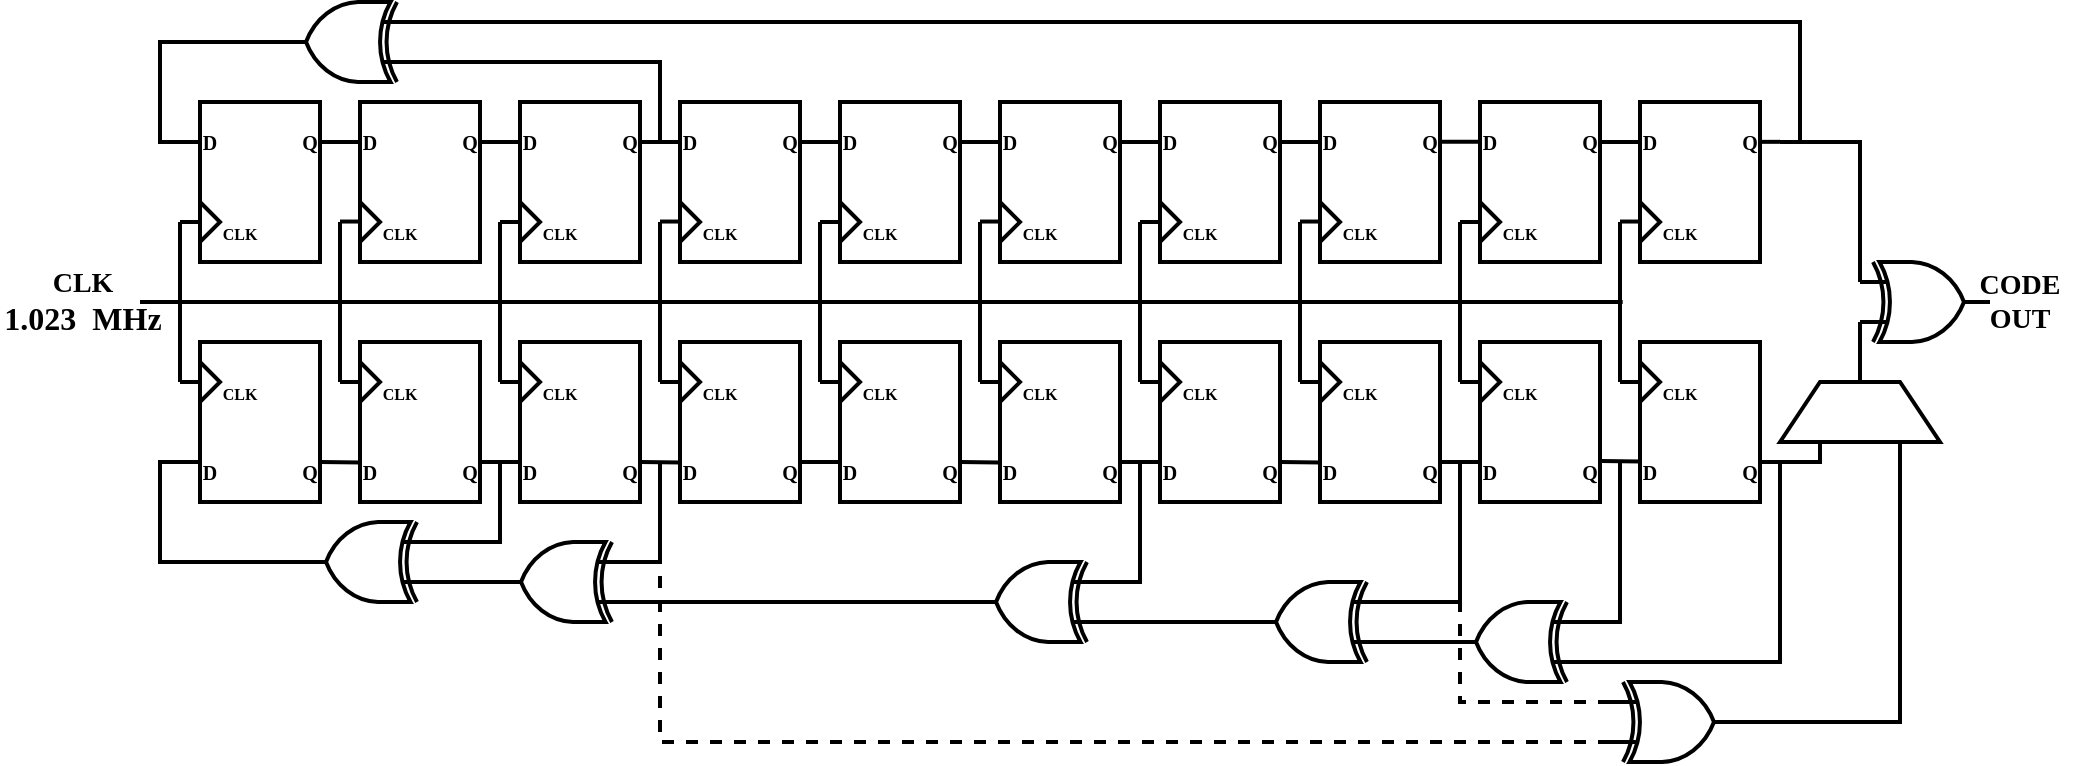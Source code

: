 <mxfile version="24.5.2" type="github">
  <diagram name="Page-1" id="X3ZoTkCQtNdjKNEKbGWt">
    <mxGraphModel dx="2889" dy="614" grid="1" gridSize="10" guides="1" tooltips="1" connect="1" arrows="1" fold="1" page="1" pageScale="1" pageWidth="827" pageHeight="1169" math="0" shadow="0">
      <root>
        <mxCell id="0" />
        <mxCell id="1" parent="0" />
        <mxCell id="E6vCA-_C3BI9IP7vn3Sj-14" value="" style="rounded=0;whiteSpace=wrap;html=1;strokeWidth=2;" vertex="1" parent="1">
          <mxGeometry x="-760" y="120" width="60" height="80" as="geometry" />
        </mxCell>
        <mxCell id="E6vCA-_C3BI9IP7vn3Sj-19" value="" style="endArrow=none;html=1;rounded=0;exitX=1;exitY=0.25;exitDx=0;exitDy=0;strokeWidth=2;" edge="1" parent="1">
          <mxGeometry width="50" height="50" relative="1" as="geometry">
            <mxPoint x="-770" y="140" as="sourcePoint" />
            <mxPoint x="-760" y="140" as="targetPoint" />
          </mxGeometry>
        </mxCell>
        <mxCell id="E6vCA-_C3BI9IP7vn3Sj-20" value="&lt;font style=&quot;font-size: 10px;&quot; face=&quot;Times New Roman&quot;&gt;&lt;b style=&quot;&quot;&gt;D&lt;/b&gt;&lt;/font&gt;" style="text;html=1;align=center;verticalAlign=middle;whiteSpace=wrap;rounded=0;strokeWidth=2;" vertex="1" parent="1">
          <mxGeometry x="-760" y="135" width="10" height="10" as="geometry" />
        </mxCell>
        <mxCell id="E6vCA-_C3BI9IP7vn3Sj-21" value="&lt;font style=&quot;font-size: 10px;&quot; face=&quot;Times New Roman&quot;&gt;&lt;b style=&quot;&quot;&gt;Q&lt;/b&gt;&lt;/font&gt;" style="text;html=1;align=center;verticalAlign=middle;whiteSpace=wrap;rounded=0;strokeWidth=2;" vertex="1" parent="1">
          <mxGeometry x="-710" y="135" width="10" height="10" as="geometry" />
        </mxCell>
        <mxCell id="E6vCA-_C3BI9IP7vn3Sj-22" value="&lt;font style=&quot;font-size: 8px;&quot; face=&quot;Times New Roman&quot;&gt;&lt;b style=&quot;&quot;&gt;CLK&lt;/b&gt;&lt;/font&gt;" style="text;html=1;align=center;verticalAlign=middle;whiteSpace=wrap;rounded=0;strokeWidth=2;" vertex="1" parent="1">
          <mxGeometry x="-750" y="180" width="20" height="10" as="geometry" />
        </mxCell>
        <mxCell id="E6vCA-_C3BI9IP7vn3Sj-23" value="" style="endArrow=none;html=1;rounded=0;exitX=1;exitY=0.25;exitDx=0;exitDy=0;strokeWidth=2;" edge="1" parent="1">
          <mxGeometry width="50" height="50" relative="1" as="geometry">
            <mxPoint x="-770" y="180" as="sourcePoint" />
            <mxPoint x="-760" y="180" as="targetPoint" />
          </mxGeometry>
        </mxCell>
        <mxCell id="E6vCA-_C3BI9IP7vn3Sj-176" value="" style="rounded=0;whiteSpace=wrap;html=1;strokeWidth=2;" vertex="1" parent="1">
          <mxGeometry x="-760" y="240" width="60" height="80" as="geometry" />
        </mxCell>
        <mxCell id="E6vCA-_C3BI9IP7vn3Sj-179" value="" style="endArrow=none;html=1;rounded=0;exitX=1;exitY=0.25;exitDx=0;exitDy=0;strokeWidth=2;" edge="1" parent="1">
          <mxGeometry width="50" height="50" relative="1" as="geometry">
            <mxPoint x="-770" y="300" as="sourcePoint" />
            <mxPoint x="-760" y="300" as="targetPoint" />
          </mxGeometry>
        </mxCell>
        <mxCell id="E6vCA-_C3BI9IP7vn3Sj-180" value="&lt;font style=&quot;font-size: 10px;&quot; face=&quot;Times New Roman&quot;&gt;&lt;b style=&quot;&quot;&gt;D&lt;/b&gt;&lt;/font&gt;" style="text;html=1;align=center;verticalAlign=middle;whiteSpace=wrap;rounded=0;strokeWidth=2;" vertex="1" parent="1">
          <mxGeometry x="-760" y="300" width="10" height="10" as="geometry" />
        </mxCell>
        <mxCell id="E6vCA-_C3BI9IP7vn3Sj-347" value="" style="edgeStyle=orthogonalEdgeStyle;rounded=0;orthogonalLoop=1;jettySize=auto;html=1;strokeWidth=2;" edge="1" parent="1">
          <mxGeometry relative="1" as="geometry">
            <mxPoint x="-700" y="300" as="sourcePoint" />
            <mxPoint x="-660" y="265" as="targetPoint" />
          </mxGeometry>
        </mxCell>
        <mxCell id="E6vCA-_C3BI9IP7vn3Sj-181" value="&lt;font style=&quot;font-size: 10px;&quot; face=&quot;Times New Roman&quot;&gt;&lt;b style=&quot;&quot;&gt;Q&lt;/b&gt;&lt;/font&gt;" style="text;html=1;align=center;verticalAlign=middle;whiteSpace=wrap;rounded=0;strokeWidth=2;" vertex="1" parent="1">
          <mxGeometry x="-710" y="300" width="10" height="10" as="geometry" />
        </mxCell>
        <mxCell id="E6vCA-_C3BI9IP7vn3Sj-270" value="" style="triangle;whiteSpace=wrap;html=1;strokeWidth=2;" vertex="1" parent="1">
          <mxGeometry x="-760" y="170" width="10" height="20" as="geometry" />
        </mxCell>
        <mxCell id="E6vCA-_C3BI9IP7vn3Sj-271" value="" style="rounded=0;whiteSpace=wrap;html=1;strokeWidth=2;" vertex="1" parent="1">
          <mxGeometry x="-680" y="120" width="60" height="80" as="geometry" />
        </mxCell>
        <mxCell id="E6vCA-_C3BI9IP7vn3Sj-273" value="&lt;font style=&quot;font-size: 10px;&quot; face=&quot;Times New Roman&quot;&gt;&lt;b style=&quot;&quot;&gt;D&lt;/b&gt;&lt;/font&gt;" style="text;html=1;align=center;verticalAlign=middle;whiteSpace=wrap;rounded=0;strokeWidth=2;" vertex="1" parent="1">
          <mxGeometry x="-680" y="135" width="10" height="10" as="geometry" />
        </mxCell>
        <mxCell id="E6vCA-_C3BI9IP7vn3Sj-274" value="&lt;font style=&quot;font-size: 10px;&quot; face=&quot;Times New Roman&quot;&gt;&lt;b style=&quot;&quot;&gt;Q&lt;/b&gt;&lt;/font&gt;" style="text;html=1;align=center;verticalAlign=middle;whiteSpace=wrap;rounded=0;strokeWidth=2;" vertex="1" parent="1">
          <mxGeometry x="-630" y="135" width="10" height="10" as="geometry" />
        </mxCell>
        <mxCell id="E6vCA-_C3BI9IP7vn3Sj-275" value="&lt;font style=&quot;font-size: 8px;&quot; face=&quot;Times New Roman&quot;&gt;&lt;b style=&quot;&quot;&gt;CLK&lt;/b&gt;&lt;/font&gt;" style="text;html=1;align=center;verticalAlign=middle;whiteSpace=wrap;rounded=0;strokeWidth=2;" vertex="1" parent="1">
          <mxGeometry x="-670" y="180" width="20" height="10" as="geometry" />
        </mxCell>
        <mxCell id="E6vCA-_C3BI9IP7vn3Sj-276" value="" style="endArrow=none;html=1;rounded=0;exitX=1;exitY=0.25;exitDx=0;exitDy=0;strokeWidth=2;" edge="1" parent="1">
          <mxGeometry width="50" height="50" relative="1" as="geometry">
            <mxPoint x="-690" y="179.77" as="sourcePoint" />
            <mxPoint x="-680" y="179.77" as="targetPoint" />
          </mxGeometry>
        </mxCell>
        <mxCell id="E6vCA-_C3BI9IP7vn3Sj-278" value="" style="triangle;whiteSpace=wrap;html=1;strokeWidth=2;" vertex="1" parent="1">
          <mxGeometry x="-680" y="170" width="10" height="20" as="geometry" />
        </mxCell>
        <mxCell id="E6vCA-_C3BI9IP7vn3Sj-279" value="" style="endArrow=none;html=1;rounded=0;entryX=0;entryY=0.5;entryDx=0;entryDy=0;strokeWidth=2;" edge="1" parent="1" target="E6vCA-_C3BI9IP7vn3Sj-273">
          <mxGeometry width="50" height="50" relative="1" as="geometry">
            <mxPoint x="-700" y="140" as="sourcePoint" />
            <mxPoint x="-630" y="130" as="targetPoint" />
          </mxGeometry>
        </mxCell>
        <mxCell id="E6vCA-_C3BI9IP7vn3Sj-280" value="" style="rounded=0;whiteSpace=wrap;html=1;strokeWidth=2;" vertex="1" parent="1">
          <mxGeometry x="-600" y="120" width="60" height="80" as="geometry" />
        </mxCell>
        <mxCell id="E6vCA-_C3BI9IP7vn3Sj-281" value="" style="endArrow=none;html=1;rounded=0;exitX=1;exitY=0.5;exitDx=0;exitDy=0;strokeWidth=2;" edge="1" parent="1" source="E6vCA-_C3BI9IP7vn3Sj-274">
          <mxGeometry width="50" height="50" relative="1" as="geometry">
            <mxPoint x="-610" y="140" as="sourcePoint" />
            <mxPoint x="-600" y="140" as="targetPoint" />
          </mxGeometry>
        </mxCell>
        <mxCell id="E6vCA-_C3BI9IP7vn3Sj-282" value="&lt;font style=&quot;font-size: 10px;&quot; face=&quot;Times New Roman&quot;&gt;&lt;b style=&quot;&quot;&gt;D&lt;/b&gt;&lt;/font&gt;" style="text;html=1;align=center;verticalAlign=middle;whiteSpace=wrap;rounded=0;strokeWidth=2;" vertex="1" parent="1">
          <mxGeometry x="-600" y="135" width="10" height="10" as="geometry" />
        </mxCell>
        <mxCell id="E6vCA-_C3BI9IP7vn3Sj-283" value="&lt;font style=&quot;font-size: 10px;&quot; face=&quot;Times New Roman&quot;&gt;&lt;b style=&quot;&quot;&gt;Q&lt;/b&gt;&lt;/font&gt;" style="text;html=1;align=center;verticalAlign=middle;whiteSpace=wrap;rounded=0;strokeWidth=2;" vertex="1" parent="1">
          <mxGeometry x="-550" y="135" width="10" height="10" as="geometry" />
        </mxCell>
        <mxCell id="E6vCA-_C3BI9IP7vn3Sj-284" value="&lt;font style=&quot;font-size: 8px;&quot; face=&quot;Times New Roman&quot;&gt;&lt;b style=&quot;&quot;&gt;CLK&lt;/b&gt;&lt;/font&gt;" style="text;html=1;align=center;verticalAlign=middle;whiteSpace=wrap;rounded=0;strokeWidth=2;" vertex="1" parent="1">
          <mxGeometry x="-590" y="180" width="20" height="10" as="geometry" />
        </mxCell>
        <mxCell id="E6vCA-_C3BI9IP7vn3Sj-285" value="" style="endArrow=none;html=1;rounded=0;exitX=1;exitY=0.25;exitDx=0;exitDy=0;strokeWidth=2;" edge="1" parent="1">
          <mxGeometry width="50" height="50" relative="1" as="geometry">
            <mxPoint x="-610" y="180" as="sourcePoint" />
            <mxPoint x="-600" y="180" as="targetPoint" />
          </mxGeometry>
        </mxCell>
        <mxCell id="E6vCA-_C3BI9IP7vn3Sj-286" value="" style="triangle;whiteSpace=wrap;html=1;strokeWidth=2;" vertex="1" parent="1">
          <mxGeometry x="-600" y="170" width="10" height="20" as="geometry" />
        </mxCell>
        <mxCell id="E6vCA-_C3BI9IP7vn3Sj-287" value="" style="rounded=0;whiteSpace=wrap;html=1;strokeWidth=2;" vertex="1" parent="1">
          <mxGeometry x="-520" y="120" width="60" height="80" as="geometry" />
        </mxCell>
        <mxCell id="E6vCA-_C3BI9IP7vn3Sj-288" value="&lt;font style=&quot;font-size: 10px;&quot; face=&quot;Times New Roman&quot;&gt;&lt;b style=&quot;&quot;&gt;D&lt;/b&gt;&lt;/font&gt;" style="text;html=1;align=center;verticalAlign=middle;whiteSpace=wrap;rounded=0;strokeWidth=2;" vertex="1" parent="1">
          <mxGeometry x="-520" y="135" width="10" height="10" as="geometry" />
        </mxCell>
        <mxCell id="E6vCA-_C3BI9IP7vn3Sj-289" value="&lt;font style=&quot;font-size: 10px;&quot; face=&quot;Times New Roman&quot;&gt;&lt;b style=&quot;&quot;&gt;Q&lt;/b&gt;&lt;/font&gt;" style="text;html=1;align=center;verticalAlign=middle;whiteSpace=wrap;rounded=0;strokeWidth=2;" vertex="1" parent="1">
          <mxGeometry x="-470" y="135" width="10" height="10" as="geometry" />
        </mxCell>
        <mxCell id="E6vCA-_C3BI9IP7vn3Sj-290" value="&lt;font style=&quot;font-size: 8px;&quot; face=&quot;Times New Roman&quot;&gt;&lt;b style=&quot;&quot;&gt;CLK&lt;/b&gt;&lt;/font&gt;" style="text;html=1;align=center;verticalAlign=middle;whiteSpace=wrap;rounded=0;strokeWidth=2;" vertex="1" parent="1">
          <mxGeometry x="-510" y="180" width="20" height="10" as="geometry" />
        </mxCell>
        <mxCell id="E6vCA-_C3BI9IP7vn3Sj-291" value="" style="endArrow=none;html=1;rounded=0;exitX=1;exitY=0.25;exitDx=0;exitDy=0;strokeWidth=2;" edge="1" parent="1">
          <mxGeometry width="50" height="50" relative="1" as="geometry">
            <mxPoint x="-530" y="179.77" as="sourcePoint" />
            <mxPoint x="-520" y="179.77" as="targetPoint" />
          </mxGeometry>
        </mxCell>
        <mxCell id="E6vCA-_C3BI9IP7vn3Sj-292" value="" style="triangle;whiteSpace=wrap;html=1;strokeWidth=2;" vertex="1" parent="1">
          <mxGeometry x="-520" y="170" width="10" height="20" as="geometry" />
        </mxCell>
        <mxCell id="E6vCA-_C3BI9IP7vn3Sj-293" value="" style="endArrow=none;html=1;rounded=0;entryX=0;entryY=0.5;entryDx=0;entryDy=0;strokeWidth=2;" edge="1" parent="1" target="E6vCA-_C3BI9IP7vn3Sj-288">
          <mxGeometry width="50" height="50" relative="1" as="geometry">
            <mxPoint x="-540" y="140" as="sourcePoint" />
            <mxPoint x="-470" y="130" as="targetPoint" />
          </mxGeometry>
        </mxCell>
        <mxCell id="E6vCA-_C3BI9IP7vn3Sj-294" value="" style="rounded=0;whiteSpace=wrap;html=1;strokeWidth=2;" vertex="1" parent="1">
          <mxGeometry x="-440" y="120" width="60" height="80" as="geometry" />
        </mxCell>
        <mxCell id="E6vCA-_C3BI9IP7vn3Sj-295" value="" style="endArrow=none;html=1;rounded=0;exitX=1;exitY=0.5;exitDx=0;exitDy=0;strokeWidth=2;" edge="1" parent="1" source="E6vCA-_C3BI9IP7vn3Sj-289">
          <mxGeometry width="50" height="50" relative="1" as="geometry">
            <mxPoint x="-450" y="140" as="sourcePoint" />
            <mxPoint x="-440" y="140" as="targetPoint" />
          </mxGeometry>
        </mxCell>
        <mxCell id="E6vCA-_C3BI9IP7vn3Sj-296" value="&lt;font style=&quot;font-size: 10px;&quot; face=&quot;Times New Roman&quot;&gt;&lt;b style=&quot;&quot;&gt;D&lt;/b&gt;&lt;/font&gt;" style="text;html=1;align=center;verticalAlign=middle;whiteSpace=wrap;rounded=0;strokeWidth=2;" vertex="1" parent="1">
          <mxGeometry x="-440" y="135" width="10" height="10" as="geometry" />
        </mxCell>
        <mxCell id="E6vCA-_C3BI9IP7vn3Sj-297" value="&lt;font style=&quot;font-size: 10px;&quot; face=&quot;Times New Roman&quot;&gt;&lt;b style=&quot;&quot;&gt;Q&lt;/b&gt;&lt;/font&gt;" style="text;html=1;align=center;verticalAlign=middle;whiteSpace=wrap;rounded=0;strokeWidth=2;" vertex="1" parent="1">
          <mxGeometry x="-390" y="135" width="10" height="10" as="geometry" />
        </mxCell>
        <mxCell id="E6vCA-_C3BI9IP7vn3Sj-298" value="&lt;font style=&quot;font-size: 8px;&quot; face=&quot;Times New Roman&quot;&gt;&lt;b style=&quot;&quot;&gt;CLK&lt;/b&gt;&lt;/font&gt;" style="text;html=1;align=center;verticalAlign=middle;whiteSpace=wrap;rounded=0;strokeWidth=2;" vertex="1" parent="1">
          <mxGeometry x="-430" y="180" width="20" height="10" as="geometry" />
        </mxCell>
        <mxCell id="E6vCA-_C3BI9IP7vn3Sj-299" value="" style="endArrow=none;html=1;rounded=0;exitX=1;exitY=0.25;exitDx=0;exitDy=0;strokeWidth=2;" edge="1" parent="1">
          <mxGeometry width="50" height="50" relative="1" as="geometry">
            <mxPoint x="-450" y="180" as="sourcePoint" />
            <mxPoint x="-440" y="180" as="targetPoint" />
          </mxGeometry>
        </mxCell>
        <mxCell id="E6vCA-_C3BI9IP7vn3Sj-300" value="" style="triangle;whiteSpace=wrap;html=1;strokeWidth=2;" vertex="1" parent="1">
          <mxGeometry x="-440" y="170" width="10" height="20" as="geometry" />
        </mxCell>
        <mxCell id="E6vCA-_C3BI9IP7vn3Sj-301" value="" style="rounded=0;whiteSpace=wrap;html=1;strokeWidth=2;" vertex="1" parent="1">
          <mxGeometry x="-360" y="120" width="60" height="80" as="geometry" />
        </mxCell>
        <mxCell id="E6vCA-_C3BI9IP7vn3Sj-302" value="&lt;font style=&quot;font-size: 10px;&quot; face=&quot;Times New Roman&quot;&gt;&lt;b style=&quot;&quot;&gt;D&lt;/b&gt;&lt;/font&gt;" style="text;html=1;align=center;verticalAlign=middle;whiteSpace=wrap;rounded=0;strokeWidth=2;" vertex="1" parent="1">
          <mxGeometry x="-360" y="135" width="10" height="10" as="geometry" />
        </mxCell>
        <mxCell id="E6vCA-_C3BI9IP7vn3Sj-303" value="&lt;font style=&quot;font-size: 10px;&quot; face=&quot;Times New Roman&quot;&gt;&lt;b style=&quot;&quot;&gt;Q&lt;/b&gt;&lt;/font&gt;" style="text;html=1;align=center;verticalAlign=middle;whiteSpace=wrap;rounded=0;strokeWidth=2;" vertex="1" parent="1">
          <mxGeometry x="-310" y="135" width="10" height="10" as="geometry" />
        </mxCell>
        <mxCell id="E6vCA-_C3BI9IP7vn3Sj-304" value="&lt;font style=&quot;font-size: 8px;&quot; face=&quot;Times New Roman&quot;&gt;&lt;b style=&quot;&quot;&gt;CLK&lt;/b&gt;&lt;/font&gt;" style="text;html=1;align=center;verticalAlign=middle;whiteSpace=wrap;rounded=0;strokeWidth=2;" vertex="1" parent="1">
          <mxGeometry x="-350" y="180" width="20" height="10" as="geometry" />
        </mxCell>
        <mxCell id="E6vCA-_C3BI9IP7vn3Sj-305" value="" style="endArrow=none;html=1;rounded=0;exitX=1;exitY=0.25;exitDx=0;exitDy=0;strokeWidth=2;" edge="1" parent="1">
          <mxGeometry width="50" height="50" relative="1" as="geometry">
            <mxPoint x="-370" y="179.77" as="sourcePoint" />
            <mxPoint x="-360" y="179.77" as="targetPoint" />
          </mxGeometry>
        </mxCell>
        <mxCell id="E6vCA-_C3BI9IP7vn3Sj-306" value="" style="triangle;whiteSpace=wrap;html=1;strokeWidth=2;" vertex="1" parent="1">
          <mxGeometry x="-360" y="170" width="10" height="20" as="geometry" />
        </mxCell>
        <mxCell id="E6vCA-_C3BI9IP7vn3Sj-307" value="" style="endArrow=none;html=1;rounded=0;entryX=0;entryY=0.5;entryDx=0;entryDy=0;strokeWidth=2;" edge="1" parent="1" target="E6vCA-_C3BI9IP7vn3Sj-302">
          <mxGeometry width="50" height="50" relative="1" as="geometry">
            <mxPoint x="-380" y="140" as="sourcePoint" />
            <mxPoint x="-310" y="130" as="targetPoint" />
          </mxGeometry>
        </mxCell>
        <mxCell id="E6vCA-_C3BI9IP7vn3Sj-308" value="" style="rounded=0;whiteSpace=wrap;html=1;strokeWidth=2;" vertex="1" parent="1">
          <mxGeometry x="-280" y="120" width="60" height="80" as="geometry" />
        </mxCell>
        <mxCell id="E6vCA-_C3BI9IP7vn3Sj-309" value="" style="endArrow=none;html=1;rounded=0;exitX=1;exitY=0.5;exitDx=0;exitDy=0;strokeWidth=2;" edge="1" parent="1" source="E6vCA-_C3BI9IP7vn3Sj-303">
          <mxGeometry width="50" height="50" relative="1" as="geometry">
            <mxPoint x="-290" y="140" as="sourcePoint" />
            <mxPoint x="-280" y="140" as="targetPoint" />
          </mxGeometry>
        </mxCell>
        <mxCell id="E6vCA-_C3BI9IP7vn3Sj-310" value="&lt;font style=&quot;font-size: 10px;&quot; face=&quot;Times New Roman&quot;&gt;&lt;b style=&quot;&quot;&gt;D&lt;/b&gt;&lt;/font&gt;" style="text;html=1;align=center;verticalAlign=middle;whiteSpace=wrap;rounded=0;strokeWidth=2;" vertex="1" parent="1">
          <mxGeometry x="-280" y="135" width="10" height="10" as="geometry" />
        </mxCell>
        <mxCell id="E6vCA-_C3BI9IP7vn3Sj-311" value="&lt;font style=&quot;font-size: 10px;&quot; face=&quot;Times New Roman&quot;&gt;&lt;b style=&quot;&quot;&gt;Q&lt;/b&gt;&lt;/font&gt;" style="text;html=1;align=center;verticalAlign=middle;whiteSpace=wrap;rounded=0;strokeWidth=2;" vertex="1" parent="1">
          <mxGeometry x="-230" y="135" width="10" height="10" as="geometry" />
        </mxCell>
        <mxCell id="E6vCA-_C3BI9IP7vn3Sj-312" value="&lt;font style=&quot;font-size: 8px;&quot; face=&quot;Times New Roman&quot;&gt;&lt;b style=&quot;&quot;&gt;CLK&lt;/b&gt;&lt;/font&gt;" style="text;html=1;align=center;verticalAlign=middle;whiteSpace=wrap;rounded=0;strokeWidth=2;" vertex="1" parent="1">
          <mxGeometry x="-270" y="180" width="20" height="10" as="geometry" />
        </mxCell>
        <mxCell id="E6vCA-_C3BI9IP7vn3Sj-313" value="" style="endArrow=none;html=1;rounded=0;exitX=1;exitY=0.25;exitDx=0;exitDy=0;strokeWidth=2;" edge="1" parent="1">
          <mxGeometry width="50" height="50" relative="1" as="geometry">
            <mxPoint x="-290" y="180" as="sourcePoint" />
            <mxPoint x="-280" y="180" as="targetPoint" />
          </mxGeometry>
        </mxCell>
        <mxCell id="E6vCA-_C3BI9IP7vn3Sj-314" value="" style="triangle;whiteSpace=wrap;html=1;strokeWidth=2;" vertex="1" parent="1">
          <mxGeometry x="-280" y="170" width="10" height="20" as="geometry" />
        </mxCell>
        <mxCell id="E6vCA-_C3BI9IP7vn3Sj-315" value="" style="rounded=0;whiteSpace=wrap;html=1;strokeWidth=2;" vertex="1" parent="1">
          <mxGeometry x="-200" y="120" width="60" height="80" as="geometry" />
        </mxCell>
        <mxCell id="E6vCA-_C3BI9IP7vn3Sj-316" value="&lt;font style=&quot;font-size: 10px;&quot; face=&quot;Times New Roman&quot;&gt;&lt;b style=&quot;&quot;&gt;D&lt;/b&gt;&lt;/font&gt;" style="text;html=1;align=center;verticalAlign=middle;whiteSpace=wrap;rounded=0;strokeWidth=2;" vertex="1" parent="1">
          <mxGeometry x="-200" y="135" width="10" height="10" as="geometry" />
        </mxCell>
        <mxCell id="E6vCA-_C3BI9IP7vn3Sj-317" value="&lt;font style=&quot;font-size: 10px;&quot; face=&quot;Times New Roman&quot;&gt;&lt;b style=&quot;&quot;&gt;Q&lt;/b&gt;&lt;/font&gt;" style="text;html=1;align=center;verticalAlign=middle;whiteSpace=wrap;rounded=0;strokeWidth=2;" vertex="1" parent="1">
          <mxGeometry x="-150" y="135" width="10" height="10" as="geometry" />
        </mxCell>
        <mxCell id="E6vCA-_C3BI9IP7vn3Sj-318" value="&lt;font style=&quot;font-size: 8px;&quot; face=&quot;Times New Roman&quot;&gt;&lt;b style=&quot;&quot;&gt;CLK&lt;/b&gt;&lt;/font&gt;" style="text;html=1;align=center;verticalAlign=middle;whiteSpace=wrap;rounded=0;strokeWidth=2;" vertex="1" parent="1">
          <mxGeometry x="-190" y="180" width="20" height="10" as="geometry" />
        </mxCell>
        <mxCell id="E6vCA-_C3BI9IP7vn3Sj-319" value="" style="endArrow=none;html=1;rounded=0;exitX=1;exitY=0.25;exitDx=0;exitDy=0;strokeWidth=2;" edge="1" parent="1">
          <mxGeometry width="50" height="50" relative="1" as="geometry">
            <mxPoint x="-210" y="179.77" as="sourcePoint" />
            <mxPoint x="-200" y="179.77" as="targetPoint" />
          </mxGeometry>
        </mxCell>
        <mxCell id="E6vCA-_C3BI9IP7vn3Sj-320" value="" style="triangle;whiteSpace=wrap;html=1;strokeWidth=2;" vertex="1" parent="1">
          <mxGeometry x="-200" y="170" width="10" height="20" as="geometry" />
        </mxCell>
        <mxCell id="E6vCA-_C3BI9IP7vn3Sj-321" value="" style="endArrow=none;html=1;rounded=0;entryX=0;entryY=0.5;entryDx=0;entryDy=0;strokeWidth=2;" edge="1" parent="1" target="E6vCA-_C3BI9IP7vn3Sj-316">
          <mxGeometry width="50" height="50" relative="1" as="geometry">
            <mxPoint x="-220" y="140" as="sourcePoint" />
            <mxPoint x="-150" y="130" as="targetPoint" />
            <Array as="points">
              <mxPoint x="-210" y="140" />
            </Array>
          </mxGeometry>
        </mxCell>
        <mxCell id="E6vCA-_C3BI9IP7vn3Sj-322" value="" style="rounded=0;whiteSpace=wrap;html=1;strokeWidth=2;" vertex="1" parent="1">
          <mxGeometry x="-120" y="120" width="60" height="80" as="geometry" />
        </mxCell>
        <mxCell id="E6vCA-_C3BI9IP7vn3Sj-323" value="&lt;font style=&quot;font-size: 10px;&quot; face=&quot;Times New Roman&quot;&gt;&lt;b style=&quot;&quot;&gt;D&lt;/b&gt;&lt;/font&gt;" style="text;html=1;align=center;verticalAlign=middle;whiteSpace=wrap;rounded=0;strokeWidth=2;" vertex="1" parent="1">
          <mxGeometry x="-120" y="135" width="10" height="10" as="geometry" />
        </mxCell>
        <mxCell id="E6vCA-_C3BI9IP7vn3Sj-324" value="&lt;font style=&quot;font-size: 10px;&quot; face=&quot;Times New Roman&quot;&gt;&lt;b style=&quot;&quot;&gt;Q&lt;/b&gt;&lt;/font&gt;" style="text;html=1;align=center;verticalAlign=middle;whiteSpace=wrap;rounded=0;strokeWidth=2;" vertex="1" parent="1">
          <mxGeometry x="-70" y="135" width="10" height="10" as="geometry" />
        </mxCell>
        <mxCell id="E6vCA-_C3BI9IP7vn3Sj-325" value="&lt;font style=&quot;font-size: 8px;&quot; face=&quot;Times New Roman&quot;&gt;&lt;b style=&quot;&quot;&gt;CLK&lt;/b&gt;&lt;/font&gt;" style="text;html=1;align=center;verticalAlign=middle;whiteSpace=wrap;rounded=0;strokeWidth=2;" vertex="1" parent="1">
          <mxGeometry x="-110" y="180" width="20" height="10" as="geometry" />
        </mxCell>
        <mxCell id="E6vCA-_C3BI9IP7vn3Sj-326" value="" style="endArrow=none;html=1;rounded=0;exitX=1;exitY=0.25;exitDx=0;exitDy=0;strokeWidth=2;" edge="1" parent="1">
          <mxGeometry width="50" height="50" relative="1" as="geometry">
            <mxPoint x="-130" y="180" as="sourcePoint" />
            <mxPoint x="-120" y="180" as="targetPoint" />
          </mxGeometry>
        </mxCell>
        <mxCell id="E6vCA-_C3BI9IP7vn3Sj-327" value="" style="triangle;whiteSpace=wrap;html=1;strokeWidth=2;" vertex="1" parent="1">
          <mxGeometry x="-120" y="170" width="10" height="20" as="geometry" />
        </mxCell>
        <mxCell id="E6vCA-_C3BI9IP7vn3Sj-328" value="" style="rounded=0;whiteSpace=wrap;html=1;strokeWidth=2;" vertex="1" parent="1">
          <mxGeometry x="-40" y="120" width="60" height="80" as="geometry" />
        </mxCell>
        <mxCell id="E6vCA-_C3BI9IP7vn3Sj-329" value="&lt;font style=&quot;font-size: 10px;&quot; face=&quot;Times New Roman&quot;&gt;&lt;b style=&quot;&quot;&gt;D&lt;/b&gt;&lt;/font&gt;" style="text;html=1;align=center;verticalAlign=middle;whiteSpace=wrap;rounded=0;strokeWidth=2;" vertex="1" parent="1">
          <mxGeometry x="-40" y="135" width="10" height="10" as="geometry" />
        </mxCell>
        <mxCell id="E6vCA-_C3BI9IP7vn3Sj-330" value="&lt;font style=&quot;font-size: 10px;&quot; face=&quot;Times New Roman&quot;&gt;&lt;b style=&quot;&quot;&gt;Q&lt;/b&gt;&lt;/font&gt;" style="text;html=1;align=center;verticalAlign=middle;whiteSpace=wrap;rounded=0;strokeWidth=2;" vertex="1" parent="1">
          <mxGeometry x="10" y="135" width="10" height="10" as="geometry" />
        </mxCell>
        <mxCell id="E6vCA-_C3BI9IP7vn3Sj-331" value="&lt;font style=&quot;font-size: 8px;&quot; face=&quot;Times New Roman&quot;&gt;&lt;b style=&quot;&quot;&gt;CLK&lt;/b&gt;&lt;/font&gt;" style="text;html=1;align=center;verticalAlign=middle;whiteSpace=wrap;rounded=0;strokeWidth=2;" vertex="1" parent="1">
          <mxGeometry x="-30" y="180" width="20" height="10" as="geometry" />
        </mxCell>
        <mxCell id="E6vCA-_C3BI9IP7vn3Sj-332" value="" style="endArrow=none;html=1;rounded=0;exitX=1;exitY=0.25;exitDx=0;exitDy=0;strokeWidth=2;" edge="1" parent="1">
          <mxGeometry width="50" height="50" relative="1" as="geometry">
            <mxPoint x="-50" y="179.77" as="sourcePoint" />
            <mxPoint x="-40" y="179.77" as="targetPoint" />
          </mxGeometry>
        </mxCell>
        <mxCell id="E6vCA-_C3BI9IP7vn3Sj-333" value="" style="triangle;whiteSpace=wrap;html=1;strokeWidth=2;" vertex="1" parent="1">
          <mxGeometry x="-40" y="170" width="10" height="20" as="geometry" />
        </mxCell>
        <mxCell id="E6vCA-_C3BI9IP7vn3Sj-334" value="" style="endArrow=none;html=1;rounded=0;entryX=0;entryY=0.5;entryDx=0;entryDy=0;strokeWidth=2;" edge="1" parent="1" target="E6vCA-_C3BI9IP7vn3Sj-329">
          <mxGeometry width="50" height="50" relative="1" as="geometry">
            <mxPoint x="-60" y="140" as="sourcePoint" />
            <mxPoint x="10" y="130" as="targetPoint" />
          </mxGeometry>
        </mxCell>
        <mxCell id="E6vCA-_C3BI9IP7vn3Sj-335" value="" style="endArrow=none;html=1;rounded=0;entryX=0;entryY=0.5;entryDx=0;entryDy=0;strokeWidth=2;" edge="1" parent="1">
          <mxGeometry width="50" height="50" relative="1" as="geometry">
            <mxPoint x="-140" y="139.88" as="sourcePoint" />
            <mxPoint x="-120" y="139.88" as="targetPoint" />
            <Array as="points">
              <mxPoint x="-130" y="139.88" />
            </Array>
          </mxGeometry>
        </mxCell>
        <mxCell id="E6vCA-_C3BI9IP7vn3Sj-336" value="&lt;font style=&quot;font-size: 8px;&quot; face=&quot;Times New Roman&quot;&gt;&lt;b style=&quot;&quot;&gt;CLK&lt;/b&gt;&lt;/font&gt;" style="text;html=1;align=center;verticalAlign=middle;whiteSpace=wrap;rounded=0;strokeWidth=2;" vertex="1" parent="1">
          <mxGeometry x="-750" y="260" width="20" height="10" as="geometry" />
        </mxCell>
        <mxCell id="E6vCA-_C3BI9IP7vn3Sj-337" value="" style="endArrow=none;html=1;rounded=0;exitX=1;exitY=0.25;exitDx=0;exitDy=0;strokeWidth=2;" edge="1" parent="1">
          <mxGeometry width="50" height="50" relative="1" as="geometry">
            <mxPoint x="-770" y="260" as="sourcePoint" />
            <mxPoint x="-760" y="260" as="targetPoint" />
          </mxGeometry>
        </mxCell>
        <mxCell id="E6vCA-_C3BI9IP7vn3Sj-338" value="" style="triangle;whiteSpace=wrap;html=1;strokeWidth=2;" vertex="1" parent="1">
          <mxGeometry x="-760" y="250" width="10" height="20" as="geometry" />
        </mxCell>
        <mxCell id="E6vCA-_C3BI9IP7vn3Sj-339" value="" style="rounded=0;whiteSpace=wrap;html=1;strokeWidth=2;" vertex="1" parent="1">
          <mxGeometry x="-680" y="240" width="60" height="80" as="geometry" />
        </mxCell>
        <mxCell id="E6vCA-_C3BI9IP7vn3Sj-340" value="" style="endArrow=none;html=1;rounded=0;exitX=1;exitY=0.25;exitDx=0;exitDy=0;entryX=0;entryY=0.5;entryDx=0;entryDy=0;strokeWidth=2;" edge="1" parent="1">
          <mxGeometry width="50" height="50" relative="1" as="geometry">
            <mxPoint x="-620" y="300" as="sourcePoint" />
            <mxPoint x="-600" y="300" as="targetPoint" />
          </mxGeometry>
        </mxCell>
        <mxCell id="E6vCA-_C3BI9IP7vn3Sj-342" value="&lt;font style=&quot;font-size: 10px;&quot; face=&quot;Times New Roman&quot;&gt;&lt;b style=&quot;&quot;&gt;D&lt;/b&gt;&lt;/font&gt;" style="text;html=1;align=center;verticalAlign=middle;whiteSpace=wrap;rounded=0;strokeWidth=2;" vertex="1" parent="1">
          <mxGeometry x="-680" y="300" width="10" height="10" as="geometry" />
        </mxCell>
        <mxCell id="E6vCA-_C3BI9IP7vn3Sj-343" value="&lt;font style=&quot;font-size: 10px;&quot; face=&quot;Times New Roman&quot;&gt;&lt;b style=&quot;&quot;&gt;Q&lt;/b&gt;&lt;/font&gt;" style="text;html=1;align=center;verticalAlign=middle;whiteSpace=wrap;rounded=0;strokeWidth=2;" vertex="1" parent="1">
          <mxGeometry x="-630" y="300" width="10" height="10" as="geometry" />
        </mxCell>
        <mxCell id="E6vCA-_C3BI9IP7vn3Sj-344" value="&lt;font style=&quot;font-size: 8px;&quot; face=&quot;Times New Roman&quot;&gt;&lt;b style=&quot;&quot;&gt;CLK&lt;/b&gt;&lt;/font&gt;" style="text;html=1;align=center;verticalAlign=middle;whiteSpace=wrap;rounded=0;strokeWidth=2;" vertex="1" parent="1">
          <mxGeometry x="-670" y="260" width="20" height="10" as="geometry" />
        </mxCell>
        <mxCell id="E6vCA-_C3BI9IP7vn3Sj-345" value="" style="endArrow=none;html=1;rounded=0;exitX=1;exitY=0.25;exitDx=0;exitDy=0;strokeWidth=2;" edge="1" parent="1">
          <mxGeometry width="50" height="50" relative="1" as="geometry">
            <mxPoint x="-690" y="260" as="sourcePoint" />
            <mxPoint x="-680" y="260" as="targetPoint" />
          </mxGeometry>
        </mxCell>
        <mxCell id="E6vCA-_C3BI9IP7vn3Sj-346" value="" style="triangle;whiteSpace=wrap;html=1;strokeWidth=2;" vertex="1" parent="1">
          <mxGeometry x="-680" y="250" width="10" height="20" as="geometry" />
        </mxCell>
        <mxCell id="E6vCA-_C3BI9IP7vn3Sj-348" value="" style="rounded=0;whiteSpace=wrap;html=1;strokeWidth=2;" vertex="1" parent="1">
          <mxGeometry x="-600" y="240" width="60" height="80" as="geometry" />
        </mxCell>
        <mxCell id="E6vCA-_C3BI9IP7vn3Sj-351" value="&lt;font style=&quot;font-size: 10px;&quot; face=&quot;Times New Roman&quot;&gt;&lt;b style=&quot;&quot;&gt;D&lt;/b&gt;&lt;/font&gt;" style="text;html=1;align=center;verticalAlign=middle;whiteSpace=wrap;rounded=0;strokeWidth=2;" vertex="1" parent="1">
          <mxGeometry x="-600" y="300" width="10" height="10" as="geometry" />
        </mxCell>
        <mxCell id="E6vCA-_C3BI9IP7vn3Sj-352" value="" style="edgeStyle=orthogonalEdgeStyle;rounded=0;orthogonalLoop=1;jettySize=auto;html=1;strokeWidth=2;" edge="1" parent="1">
          <mxGeometry relative="1" as="geometry">
            <mxPoint x="-540" y="300" as="sourcePoint" />
            <mxPoint x="-500" y="265" as="targetPoint" />
          </mxGeometry>
        </mxCell>
        <mxCell id="E6vCA-_C3BI9IP7vn3Sj-353" value="&lt;font style=&quot;font-size: 10px;&quot; face=&quot;Times New Roman&quot;&gt;&lt;b style=&quot;&quot;&gt;Q&lt;/b&gt;&lt;/font&gt;" style="text;html=1;align=center;verticalAlign=middle;whiteSpace=wrap;rounded=0;strokeWidth=2;" vertex="1" parent="1">
          <mxGeometry x="-550" y="300" width="10" height="10" as="geometry" />
        </mxCell>
        <mxCell id="E6vCA-_C3BI9IP7vn3Sj-354" value="&lt;font style=&quot;font-size: 8px;&quot; face=&quot;Times New Roman&quot;&gt;&lt;b style=&quot;&quot;&gt;CLK&lt;/b&gt;&lt;/font&gt;" style="text;html=1;align=center;verticalAlign=middle;whiteSpace=wrap;rounded=0;strokeWidth=2;" vertex="1" parent="1">
          <mxGeometry x="-590" y="260" width="20" height="10" as="geometry" />
        </mxCell>
        <mxCell id="E6vCA-_C3BI9IP7vn3Sj-355" value="" style="endArrow=none;html=1;rounded=0;exitX=1;exitY=0.25;exitDx=0;exitDy=0;strokeWidth=2;" edge="1" parent="1">
          <mxGeometry width="50" height="50" relative="1" as="geometry">
            <mxPoint x="-610" y="260" as="sourcePoint" />
            <mxPoint x="-600" y="260" as="targetPoint" />
          </mxGeometry>
        </mxCell>
        <mxCell id="E6vCA-_C3BI9IP7vn3Sj-356" value="" style="triangle;whiteSpace=wrap;html=1;strokeWidth=2;" vertex="1" parent="1">
          <mxGeometry x="-600" y="250" width="10" height="20" as="geometry" />
        </mxCell>
        <mxCell id="E6vCA-_C3BI9IP7vn3Sj-357" value="" style="rounded=0;whiteSpace=wrap;html=1;strokeWidth=2;" vertex="1" parent="1">
          <mxGeometry x="-520" y="240" width="60" height="80" as="geometry" />
        </mxCell>
        <mxCell id="E6vCA-_C3BI9IP7vn3Sj-358" value="" style="endArrow=none;html=1;rounded=0;exitX=1;exitY=0.25;exitDx=0;exitDy=0;entryX=0;entryY=0.5;entryDx=0;entryDy=0;strokeWidth=2;" edge="1" parent="1">
          <mxGeometry width="50" height="50" relative="1" as="geometry">
            <mxPoint x="-460" y="300" as="sourcePoint" />
            <mxPoint x="-440" y="300" as="targetPoint" />
          </mxGeometry>
        </mxCell>
        <mxCell id="E6vCA-_C3BI9IP7vn3Sj-359" value="&lt;font style=&quot;font-size: 10px;&quot; face=&quot;Times New Roman&quot;&gt;&lt;b style=&quot;&quot;&gt;D&lt;/b&gt;&lt;/font&gt;" style="text;html=1;align=center;verticalAlign=middle;whiteSpace=wrap;rounded=0;strokeWidth=2;" vertex="1" parent="1">
          <mxGeometry x="-520" y="300" width="10" height="10" as="geometry" />
        </mxCell>
        <mxCell id="E6vCA-_C3BI9IP7vn3Sj-360" value="&lt;font style=&quot;font-size: 10px;&quot; face=&quot;Times New Roman&quot;&gt;&lt;b style=&quot;&quot;&gt;Q&lt;/b&gt;&lt;/font&gt;" style="text;html=1;align=center;verticalAlign=middle;whiteSpace=wrap;rounded=0;strokeWidth=2;" vertex="1" parent="1">
          <mxGeometry x="-470" y="300" width="10" height="10" as="geometry" />
        </mxCell>
        <mxCell id="E6vCA-_C3BI9IP7vn3Sj-361" value="&lt;font style=&quot;font-size: 8px;&quot; face=&quot;Times New Roman&quot;&gt;&lt;b style=&quot;&quot;&gt;CLK&lt;/b&gt;&lt;/font&gt;" style="text;html=1;align=center;verticalAlign=middle;whiteSpace=wrap;rounded=0;strokeWidth=2;" vertex="1" parent="1">
          <mxGeometry x="-510" y="260" width="20" height="10" as="geometry" />
        </mxCell>
        <mxCell id="E6vCA-_C3BI9IP7vn3Sj-362" value="" style="endArrow=none;html=1;rounded=0;exitX=1;exitY=0.25;exitDx=0;exitDy=0;strokeWidth=2;" edge="1" parent="1">
          <mxGeometry width="50" height="50" relative="1" as="geometry">
            <mxPoint x="-530" y="260" as="sourcePoint" />
            <mxPoint x="-520" y="260" as="targetPoint" />
          </mxGeometry>
        </mxCell>
        <mxCell id="E6vCA-_C3BI9IP7vn3Sj-363" value="" style="triangle;whiteSpace=wrap;html=1;strokeWidth=2;" vertex="1" parent="1">
          <mxGeometry x="-520" y="250" width="10" height="20" as="geometry" />
        </mxCell>
        <mxCell id="E6vCA-_C3BI9IP7vn3Sj-364" value="" style="rounded=0;whiteSpace=wrap;html=1;strokeWidth=2;" vertex="1" parent="1">
          <mxGeometry x="-440" y="240" width="60" height="80" as="geometry" />
        </mxCell>
        <mxCell id="E6vCA-_C3BI9IP7vn3Sj-367" value="&lt;font style=&quot;font-size: 10px;&quot; face=&quot;Times New Roman&quot;&gt;&lt;b style=&quot;&quot;&gt;D&lt;/b&gt;&lt;/font&gt;" style="text;html=1;align=center;verticalAlign=middle;whiteSpace=wrap;rounded=0;strokeWidth=2;" vertex="1" parent="1">
          <mxGeometry x="-440" y="300" width="10" height="10" as="geometry" />
        </mxCell>
        <mxCell id="E6vCA-_C3BI9IP7vn3Sj-368" value="" style="edgeStyle=orthogonalEdgeStyle;rounded=0;orthogonalLoop=1;jettySize=auto;html=1;strokeWidth=2;" edge="1" parent="1">
          <mxGeometry relative="1" as="geometry">
            <mxPoint x="-380" y="300" as="sourcePoint" />
            <mxPoint x="-340" y="265" as="targetPoint" />
          </mxGeometry>
        </mxCell>
        <mxCell id="E6vCA-_C3BI9IP7vn3Sj-369" value="&lt;font style=&quot;font-size: 10px;&quot; face=&quot;Times New Roman&quot;&gt;&lt;b style=&quot;&quot;&gt;Q&lt;/b&gt;&lt;/font&gt;" style="text;html=1;align=center;verticalAlign=middle;whiteSpace=wrap;rounded=0;strokeWidth=2;" vertex="1" parent="1">
          <mxGeometry x="-390" y="300" width="10" height="10" as="geometry" />
        </mxCell>
        <mxCell id="E6vCA-_C3BI9IP7vn3Sj-370" value="&lt;font style=&quot;font-size: 8px;&quot; face=&quot;Times New Roman&quot;&gt;&lt;b style=&quot;&quot;&gt;CLK&lt;/b&gt;&lt;/font&gt;" style="text;html=1;align=center;verticalAlign=middle;whiteSpace=wrap;rounded=0;strokeWidth=2;" vertex="1" parent="1">
          <mxGeometry x="-430" y="260" width="20" height="10" as="geometry" />
        </mxCell>
        <mxCell id="E6vCA-_C3BI9IP7vn3Sj-371" value="" style="endArrow=none;html=1;rounded=0;exitX=1;exitY=0.25;exitDx=0;exitDy=0;strokeWidth=2;" edge="1" parent="1">
          <mxGeometry width="50" height="50" relative="1" as="geometry">
            <mxPoint x="-450" y="260" as="sourcePoint" />
            <mxPoint x="-440" y="260" as="targetPoint" />
          </mxGeometry>
        </mxCell>
        <mxCell id="E6vCA-_C3BI9IP7vn3Sj-372" value="" style="triangle;whiteSpace=wrap;html=1;strokeWidth=2;" vertex="1" parent="1">
          <mxGeometry x="-440" y="250" width="10" height="20" as="geometry" />
        </mxCell>
        <mxCell id="E6vCA-_C3BI9IP7vn3Sj-373" value="" style="rounded=0;whiteSpace=wrap;html=1;strokeWidth=2;" vertex="1" parent="1">
          <mxGeometry x="-360" y="240" width="60" height="80" as="geometry" />
        </mxCell>
        <mxCell id="E6vCA-_C3BI9IP7vn3Sj-374" value="" style="endArrow=none;html=1;rounded=0;exitX=1;exitY=0.25;exitDx=0;exitDy=0;entryX=0;entryY=0.5;entryDx=0;entryDy=0;strokeWidth=2;" edge="1" parent="1">
          <mxGeometry width="50" height="50" relative="1" as="geometry">
            <mxPoint x="-300" y="300" as="sourcePoint" />
            <mxPoint x="-280" y="300" as="targetPoint" />
          </mxGeometry>
        </mxCell>
        <mxCell id="E6vCA-_C3BI9IP7vn3Sj-375" value="&lt;font style=&quot;font-size: 10px;&quot; face=&quot;Times New Roman&quot;&gt;&lt;b style=&quot;&quot;&gt;D&lt;/b&gt;&lt;/font&gt;" style="text;html=1;align=center;verticalAlign=middle;whiteSpace=wrap;rounded=0;strokeWidth=2;" vertex="1" parent="1">
          <mxGeometry x="-360" y="300" width="10" height="10" as="geometry" />
        </mxCell>
        <mxCell id="E6vCA-_C3BI9IP7vn3Sj-376" value="&lt;font style=&quot;font-size: 10px;&quot; face=&quot;Times New Roman&quot;&gt;&lt;b style=&quot;&quot;&gt;Q&lt;/b&gt;&lt;/font&gt;" style="text;html=1;align=center;verticalAlign=middle;whiteSpace=wrap;rounded=0;strokeWidth=2;" vertex="1" parent="1">
          <mxGeometry x="-310" y="300" width="10" height="10" as="geometry" />
        </mxCell>
        <mxCell id="E6vCA-_C3BI9IP7vn3Sj-377" value="&lt;font style=&quot;font-size: 8px;&quot; face=&quot;Times New Roman&quot;&gt;&lt;b style=&quot;&quot;&gt;CLK&lt;/b&gt;&lt;/font&gt;" style="text;html=1;align=center;verticalAlign=middle;whiteSpace=wrap;rounded=0;strokeWidth=2;" vertex="1" parent="1">
          <mxGeometry x="-350" y="260" width="20" height="10" as="geometry" />
        </mxCell>
        <mxCell id="E6vCA-_C3BI9IP7vn3Sj-378" value="" style="endArrow=none;html=1;rounded=0;exitX=1;exitY=0.25;exitDx=0;exitDy=0;strokeWidth=2;" edge="1" parent="1">
          <mxGeometry width="50" height="50" relative="1" as="geometry">
            <mxPoint x="-370" y="260" as="sourcePoint" />
            <mxPoint x="-360" y="260" as="targetPoint" />
          </mxGeometry>
        </mxCell>
        <mxCell id="E6vCA-_C3BI9IP7vn3Sj-379" value="" style="triangle;whiteSpace=wrap;html=1;strokeWidth=2;" vertex="1" parent="1">
          <mxGeometry x="-360" y="250" width="10" height="20" as="geometry" />
        </mxCell>
        <mxCell id="E6vCA-_C3BI9IP7vn3Sj-380" value="" style="rounded=0;whiteSpace=wrap;html=1;strokeWidth=2;" vertex="1" parent="1">
          <mxGeometry x="-280" y="240" width="60" height="80" as="geometry" />
        </mxCell>
        <mxCell id="E6vCA-_C3BI9IP7vn3Sj-382" value="&lt;font style=&quot;font-size: 10px;&quot; face=&quot;Times New Roman&quot;&gt;&lt;b style=&quot;&quot;&gt;D&lt;/b&gt;&lt;/font&gt;" style="text;html=1;align=center;verticalAlign=middle;whiteSpace=wrap;rounded=0;strokeWidth=2;" vertex="1" parent="1">
          <mxGeometry x="-280" y="300" width="10" height="10" as="geometry" />
        </mxCell>
        <mxCell id="E6vCA-_C3BI9IP7vn3Sj-383" value="" style="edgeStyle=orthogonalEdgeStyle;rounded=0;orthogonalLoop=1;jettySize=auto;html=1;strokeWidth=2;" edge="1" parent="1">
          <mxGeometry relative="1" as="geometry">
            <mxPoint x="-220" y="300" as="sourcePoint" />
            <mxPoint x="-180" y="265" as="targetPoint" />
          </mxGeometry>
        </mxCell>
        <mxCell id="E6vCA-_C3BI9IP7vn3Sj-384" value="&lt;font style=&quot;font-size: 10px;&quot; face=&quot;Times New Roman&quot;&gt;&lt;b style=&quot;&quot;&gt;Q&lt;/b&gt;&lt;/font&gt;" style="text;html=1;align=center;verticalAlign=middle;whiteSpace=wrap;rounded=0;strokeWidth=2;" vertex="1" parent="1">
          <mxGeometry x="-230" y="300" width="10" height="10" as="geometry" />
        </mxCell>
        <mxCell id="E6vCA-_C3BI9IP7vn3Sj-385" value="&lt;font style=&quot;font-size: 8px;&quot; face=&quot;Times New Roman&quot;&gt;&lt;b style=&quot;&quot;&gt;CLK&lt;/b&gt;&lt;/font&gt;" style="text;html=1;align=center;verticalAlign=middle;whiteSpace=wrap;rounded=0;strokeWidth=2;" vertex="1" parent="1">
          <mxGeometry x="-270" y="260" width="20" height="10" as="geometry" />
        </mxCell>
        <mxCell id="E6vCA-_C3BI9IP7vn3Sj-386" value="" style="endArrow=none;html=1;rounded=0;exitX=1;exitY=0.25;exitDx=0;exitDy=0;strokeWidth=2;" edge="1" parent="1">
          <mxGeometry width="50" height="50" relative="1" as="geometry">
            <mxPoint x="-290" y="260" as="sourcePoint" />
            <mxPoint x="-280" y="260" as="targetPoint" />
          </mxGeometry>
        </mxCell>
        <mxCell id="E6vCA-_C3BI9IP7vn3Sj-387" value="" style="triangle;whiteSpace=wrap;html=1;strokeWidth=2;" vertex="1" parent="1">
          <mxGeometry x="-280" y="250" width="10" height="20" as="geometry" />
        </mxCell>
        <mxCell id="E6vCA-_C3BI9IP7vn3Sj-388" value="" style="rounded=0;whiteSpace=wrap;html=1;strokeWidth=2;" vertex="1" parent="1">
          <mxGeometry x="-200" y="240" width="60" height="80" as="geometry" />
        </mxCell>
        <mxCell id="E6vCA-_C3BI9IP7vn3Sj-389" value="" style="endArrow=none;html=1;rounded=0;exitX=1;exitY=0.25;exitDx=0;exitDy=0;entryX=0;entryY=0.5;entryDx=0;entryDy=0;strokeWidth=2;" edge="1" parent="1">
          <mxGeometry width="50" height="50" relative="1" as="geometry">
            <mxPoint x="-140" y="300" as="sourcePoint" />
            <mxPoint x="-120" y="300" as="targetPoint" />
          </mxGeometry>
        </mxCell>
        <mxCell id="E6vCA-_C3BI9IP7vn3Sj-390" value="&lt;font style=&quot;font-size: 10px;&quot; face=&quot;Times New Roman&quot;&gt;&lt;b style=&quot;&quot;&gt;D&lt;/b&gt;&lt;/font&gt;" style="text;html=1;align=center;verticalAlign=middle;whiteSpace=wrap;rounded=0;strokeWidth=2;" vertex="1" parent="1">
          <mxGeometry x="-200" y="300" width="10" height="10" as="geometry" />
        </mxCell>
        <mxCell id="E6vCA-_C3BI9IP7vn3Sj-391" value="&lt;font style=&quot;font-size: 10px;&quot; face=&quot;Times New Roman&quot;&gt;&lt;b style=&quot;&quot;&gt;Q&lt;/b&gt;&lt;/font&gt;" style="text;html=1;align=center;verticalAlign=middle;whiteSpace=wrap;rounded=0;strokeWidth=2;" vertex="1" parent="1">
          <mxGeometry x="-150" y="300" width="10" height="10" as="geometry" />
        </mxCell>
        <mxCell id="E6vCA-_C3BI9IP7vn3Sj-392" value="&lt;font style=&quot;font-size: 8px;&quot; face=&quot;Times New Roman&quot;&gt;&lt;b style=&quot;&quot;&gt;CLK&lt;/b&gt;&lt;/font&gt;" style="text;html=1;align=center;verticalAlign=middle;whiteSpace=wrap;rounded=0;strokeWidth=2;" vertex="1" parent="1">
          <mxGeometry x="-190" y="260" width="20" height="10" as="geometry" />
        </mxCell>
        <mxCell id="E6vCA-_C3BI9IP7vn3Sj-393" value="" style="endArrow=none;html=1;rounded=0;exitX=1;exitY=0.25;exitDx=0;exitDy=0;strokeWidth=2;" edge="1" parent="1">
          <mxGeometry width="50" height="50" relative="1" as="geometry">
            <mxPoint x="-210" y="260" as="sourcePoint" />
            <mxPoint x="-200" y="260" as="targetPoint" />
          </mxGeometry>
        </mxCell>
        <mxCell id="E6vCA-_C3BI9IP7vn3Sj-394" value="" style="triangle;whiteSpace=wrap;html=1;strokeWidth=2;" vertex="1" parent="1">
          <mxGeometry x="-200" y="250" width="10" height="20" as="geometry" />
        </mxCell>
        <mxCell id="E6vCA-_C3BI9IP7vn3Sj-395" value="" style="rounded=0;whiteSpace=wrap;html=1;strokeWidth=2;" vertex="1" parent="1">
          <mxGeometry x="-120" y="240" width="60" height="80" as="geometry" />
        </mxCell>
        <mxCell id="E6vCA-_C3BI9IP7vn3Sj-397" value="&lt;font style=&quot;font-size: 10px;&quot; face=&quot;Times New Roman&quot;&gt;&lt;b style=&quot;&quot;&gt;D&lt;/b&gt;&lt;/font&gt;" style="text;html=1;align=center;verticalAlign=middle;whiteSpace=wrap;rounded=0;strokeWidth=2;" vertex="1" parent="1">
          <mxGeometry x="-120" y="300" width="10" height="10" as="geometry" />
        </mxCell>
        <mxCell id="E6vCA-_C3BI9IP7vn3Sj-398" value="" style="edgeStyle=orthogonalEdgeStyle;rounded=0;orthogonalLoop=1;jettySize=auto;html=1;strokeWidth=2;" edge="1" parent="1">
          <mxGeometry relative="1" as="geometry">
            <mxPoint x="-60" y="299.5" as="sourcePoint" />
            <mxPoint x="-20" y="264.5" as="targetPoint" />
          </mxGeometry>
        </mxCell>
        <mxCell id="E6vCA-_C3BI9IP7vn3Sj-399" value="&lt;font style=&quot;font-size: 10px;&quot; face=&quot;Times New Roman&quot;&gt;&lt;b style=&quot;&quot;&gt;Q&lt;/b&gt;&lt;/font&gt;" style="text;html=1;align=center;verticalAlign=middle;whiteSpace=wrap;rounded=0;strokeWidth=2;" vertex="1" parent="1">
          <mxGeometry x="-70" y="300" width="10" height="10" as="geometry" />
        </mxCell>
        <mxCell id="E6vCA-_C3BI9IP7vn3Sj-400" value="&lt;font style=&quot;font-size: 8px;&quot; face=&quot;Times New Roman&quot;&gt;&lt;b style=&quot;&quot;&gt;CLK&lt;/b&gt;&lt;/font&gt;" style="text;html=1;align=center;verticalAlign=middle;whiteSpace=wrap;rounded=0;strokeWidth=2;" vertex="1" parent="1">
          <mxGeometry x="-110" y="260" width="20" height="10" as="geometry" />
        </mxCell>
        <mxCell id="E6vCA-_C3BI9IP7vn3Sj-401" value="" style="endArrow=none;html=1;rounded=0;exitX=1;exitY=0.25;exitDx=0;exitDy=0;strokeWidth=2;" edge="1" parent="1">
          <mxGeometry width="50" height="50" relative="1" as="geometry">
            <mxPoint x="-130" y="260" as="sourcePoint" />
            <mxPoint x="-120" y="260" as="targetPoint" />
          </mxGeometry>
        </mxCell>
        <mxCell id="E6vCA-_C3BI9IP7vn3Sj-402" value="" style="triangle;whiteSpace=wrap;html=1;strokeWidth=2;" vertex="1" parent="1">
          <mxGeometry x="-120" y="250" width="10" height="20" as="geometry" />
        </mxCell>
        <mxCell id="E6vCA-_C3BI9IP7vn3Sj-403" value="" style="rounded=0;whiteSpace=wrap;html=1;strokeWidth=2;" vertex="1" parent="1">
          <mxGeometry x="-40" y="240" width="60" height="80" as="geometry" />
        </mxCell>
        <mxCell id="E6vCA-_C3BI9IP7vn3Sj-404" value="" style="endArrow=none;html=1;rounded=0;exitX=1;exitY=0.25;exitDx=0;exitDy=0;strokeWidth=2;" edge="1" parent="1">
          <mxGeometry width="50" height="50" relative="1" as="geometry">
            <mxPoint x="20" y="300" as="sourcePoint" />
            <mxPoint x="30" y="300" as="targetPoint" />
          </mxGeometry>
        </mxCell>
        <mxCell id="E6vCA-_C3BI9IP7vn3Sj-405" value="&lt;font style=&quot;font-size: 10px;&quot; face=&quot;Times New Roman&quot;&gt;&lt;b style=&quot;&quot;&gt;D&lt;/b&gt;&lt;/font&gt;" style="text;html=1;align=center;verticalAlign=middle;whiteSpace=wrap;rounded=0;strokeWidth=2;" vertex="1" parent="1">
          <mxGeometry x="-40" y="300" width="10" height="10" as="geometry" />
        </mxCell>
        <mxCell id="E6vCA-_C3BI9IP7vn3Sj-406" value="&lt;font style=&quot;font-size: 10px;&quot; face=&quot;Times New Roman&quot;&gt;&lt;b style=&quot;&quot;&gt;Q&lt;/b&gt;&lt;/font&gt;" style="text;html=1;align=center;verticalAlign=middle;whiteSpace=wrap;rounded=0;strokeWidth=2;" vertex="1" parent="1">
          <mxGeometry x="10" y="300" width="10" height="10" as="geometry" />
        </mxCell>
        <mxCell id="E6vCA-_C3BI9IP7vn3Sj-407" value="&lt;font style=&quot;font-size: 8px;&quot; face=&quot;Times New Roman&quot;&gt;&lt;b style=&quot;&quot;&gt;CLK&lt;/b&gt;&lt;/font&gt;" style="text;html=1;align=center;verticalAlign=middle;whiteSpace=wrap;rounded=0;strokeWidth=2;" vertex="1" parent="1">
          <mxGeometry x="-30" y="260" width="20" height="10" as="geometry" />
        </mxCell>
        <mxCell id="E6vCA-_C3BI9IP7vn3Sj-408" value="" style="endArrow=none;html=1;rounded=0;exitX=1;exitY=0.25;exitDx=0;exitDy=0;strokeWidth=2;" edge="1" parent="1">
          <mxGeometry width="50" height="50" relative="1" as="geometry">
            <mxPoint x="-50" y="260" as="sourcePoint" />
            <mxPoint x="-40" y="260" as="targetPoint" />
          </mxGeometry>
        </mxCell>
        <mxCell id="E6vCA-_C3BI9IP7vn3Sj-409" value="" style="triangle;whiteSpace=wrap;html=1;strokeWidth=2;" vertex="1" parent="1">
          <mxGeometry x="-40" y="250" width="10" height="20" as="geometry" />
        </mxCell>
        <mxCell id="E6vCA-_C3BI9IP7vn3Sj-410" value="" style="endArrow=none;html=1;rounded=0;exitX=1;exitY=0.25;exitDx=0;exitDy=0;strokeWidth=2;" edge="1" parent="1">
          <mxGeometry width="50" height="50" relative="1" as="geometry">
            <mxPoint x="20" y="139.92" as="sourcePoint" />
            <mxPoint x="30" y="139.92" as="targetPoint" />
          </mxGeometry>
        </mxCell>
        <mxCell id="E6vCA-_C3BI9IP7vn3Sj-412" value="" style="endArrow=none;html=1;rounded=0;strokeWidth=2;" edge="1" parent="1">
          <mxGeometry width="50" height="50" relative="1" as="geometry">
            <mxPoint x="-770" y="260" as="sourcePoint" />
            <mxPoint x="-770" y="180" as="targetPoint" />
          </mxGeometry>
        </mxCell>
        <mxCell id="E6vCA-_C3BI9IP7vn3Sj-413" value="" style="endArrow=none;html=1;rounded=0;strokeWidth=2;" edge="1" parent="1">
          <mxGeometry width="50" height="50" relative="1" as="geometry">
            <mxPoint x="-690" y="260" as="sourcePoint" />
            <mxPoint x="-690" y="180" as="targetPoint" />
          </mxGeometry>
        </mxCell>
        <mxCell id="E6vCA-_C3BI9IP7vn3Sj-414" value="" style="endArrow=none;html=1;rounded=0;strokeWidth=2;" edge="1" parent="1">
          <mxGeometry width="50" height="50" relative="1" as="geometry">
            <mxPoint x="-610" y="260" as="sourcePoint" />
            <mxPoint x="-610" y="180" as="targetPoint" />
          </mxGeometry>
        </mxCell>
        <mxCell id="E6vCA-_C3BI9IP7vn3Sj-415" value="" style="endArrow=none;html=1;rounded=0;strokeWidth=2;" edge="1" parent="1">
          <mxGeometry width="50" height="50" relative="1" as="geometry">
            <mxPoint x="-530" y="260" as="sourcePoint" />
            <mxPoint x="-530" y="180" as="targetPoint" />
          </mxGeometry>
        </mxCell>
        <mxCell id="E6vCA-_C3BI9IP7vn3Sj-416" value="" style="endArrow=none;html=1;rounded=0;strokeWidth=2;" edge="1" parent="1">
          <mxGeometry width="50" height="50" relative="1" as="geometry">
            <mxPoint x="-450" y="260" as="sourcePoint" />
            <mxPoint x="-450" y="180" as="targetPoint" />
          </mxGeometry>
        </mxCell>
        <mxCell id="E6vCA-_C3BI9IP7vn3Sj-417" value="" style="endArrow=none;html=1;rounded=0;strokeWidth=2;" edge="1" parent="1">
          <mxGeometry width="50" height="50" relative="1" as="geometry">
            <mxPoint x="-370" y="260" as="sourcePoint" />
            <mxPoint x="-370" y="180" as="targetPoint" />
          </mxGeometry>
        </mxCell>
        <mxCell id="E6vCA-_C3BI9IP7vn3Sj-418" value="" style="endArrow=none;html=1;rounded=0;strokeWidth=2;" edge="1" parent="1">
          <mxGeometry width="50" height="50" relative="1" as="geometry">
            <mxPoint x="-290" y="260" as="sourcePoint" />
            <mxPoint x="-290" y="180" as="targetPoint" />
          </mxGeometry>
        </mxCell>
        <mxCell id="E6vCA-_C3BI9IP7vn3Sj-419" value="" style="endArrow=none;html=1;rounded=0;strokeWidth=2;" edge="1" parent="1">
          <mxGeometry width="50" height="50" relative="1" as="geometry">
            <mxPoint x="-210" y="260" as="sourcePoint" />
            <mxPoint x="-210" y="180" as="targetPoint" />
          </mxGeometry>
        </mxCell>
        <mxCell id="E6vCA-_C3BI9IP7vn3Sj-420" value="" style="endArrow=none;html=1;rounded=0;strokeWidth=2;" edge="1" parent="1">
          <mxGeometry width="50" height="50" relative="1" as="geometry">
            <mxPoint x="-130" y="260" as="sourcePoint" />
            <mxPoint x="-130" y="180" as="targetPoint" />
          </mxGeometry>
        </mxCell>
        <mxCell id="E6vCA-_C3BI9IP7vn3Sj-421" value="" style="endArrow=none;html=1;rounded=0;strokeWidth=2;" edge="1" parent="1">
          <mxGeometry width="50" height="50" relative="1" as="geometry">
            <mxPoint x="-50" y="260" as="sourcePoint" />
            <mxPoint x="-50" y="180" as="targetPoint" />
          </mxGeometry>
        </mxCell>
        <mxCell id="E6vCA-_C3BI9IP7vn3Sj-422" value="" style="endArrow=none;html=1;rounded=0;strokeWidth=2;" edge="1" parent="1">
          <mxGeometry width="50" height="50" relative="1" as="geometry">
            <mxPoint x="-790" y="220" as="sourcePoint" />
            <mxPoint x="-48.667" y="220" as="targetPoint" />
          </mxGeometry>
        </mxCell>
        <mxCell id="E6vCA-_C3BI9IP7vn3Sj-427" value="" style="verticalLabelPosition=bottom;shadow=0;dashed=0;align=center;html=1;verticalAlign=top;shape=mxgraph.electrical.logic_gates.logic_gate;operation=xor;rotation=-180;strokeWidth=2;" vertex="1" parent="1">
          <mxGeometry x="-710" y="330" width="65" height="40" as="geometry" />
        </mxCell>
        <mxCell id="E6vCA-_C3BI9IP7vn3Sj-430" value="" style="endArrow=none;html=1;rounded=0;strokeWidth=2;exitX=1;exitY=0.5;exitDx=0;exitDy=0;exitPerimeter=0;" edge="1" parent="1" source="E6vCA-_C3BI9IP7vn3Sj-427">
          <mxGeometry width="50" height="50" relative="1" as="geometry">
            <mxPoint x="-750" y="370" as="sourcePoint" />
            <mxPoint x="-770" y="300" as="targetPoint" />
            <Array as="points">
              <mxPoint x="-780" y="350" />
              <mxPoint x="-780" y="300" />
            </Array>
          </mxGeometry>
        </mxCell>
        <mxCell id="E6vCA-_C3BI9IP7vn3Sj-432" value="" style="verticalLabelPosition=bottom;shadow=0;dashed=0;align=center;html=1;verticalAlign=top;shape=mxgraph.electrical.logic_gates.logic_gate;operation=xor;rotation=-180;strokeWidth=2;" vertex="1" parent="1">
          <mxGeometry x="-612.5" y="340" width="65" height="40" as="geometry" />
        </mxCell>
        <mxCell id="E6vCA-_C3BI9IP7vn3Sj-433" value="" style="verticalLabelPosition=bottom;shadow=0;dashed=0;align=center;html=1;verticalAlign=top;shape=mxgraph.electrical.logic_gates.logic_gate;operation=xor;rotation=-180;strokeWidth=2;" vertex="1" parent="1">
          <mxGeometry x="-720" y="70" width="65" height="40" as="geometry" />
        </mxCell>
        <mxCell id="E6vCA-_C3BI9IP7vn3Sj-434" value="" style="endArrow=none;html=1;rounded=0;exitX=0;exitY=0.25;exitDx=0;exitDy=0;exitPerimeter=0;strokeWidth=2;" edge="1" parent="1" source="E6vCA-_C3BI9IP7vn3Sj-433">
          <mxGeometry width="50" height="50" relative="1" as="geometry">
            <mxPoint x="-580" y="180" as="sourcePoint" />
            <mxPoint x="-530" y="140" as="targetPoint" />
            <Array as="points">
              <mxPoint x="-530" y="100" />
            </Array>
          </mxGeometry>
        </mxCell>
        <mxCell id="E6vCA-_C3BI9IP7vn3Sj-435" value="" style="endArrow=none;html=1;rounded=0;exitX=0;exitY=0.75;exitDx=0;exitDy=0;exitPerimeter=0;strokeWidth=2;" edge="1" parent="1" source="E6vCA-_C3BI9IP7vn3Sj-433">
          <mxGeometry width="50" height="50" relative="1" as="geometry">
            <mxPoint x="-580" y="180" as="sourcePoint" />
            <mxPoint x="40" y="140" as="targetPoint" />
            <Array as="points">
              <mxPoint x="40" y="80" />
            </Array>
          </mxGeometry>
        </mxCell>
        <mxCell id="E6vCA-_C3BI9IP7vn3Sj-436" value="" style="endArrow=none;html=1;rounded=0;entryX=1;entryY=0.5;entryDx=0;entryDy=0;entryPerimeter=0;strokeWidth=2;" edge="1" parent="1" target="E6vCA-_C3BI9IP7vn3Sj-433">
          <mxGeometry width="50" height="50" relative="1" as="geometry">
            <mxPoint x="-770" y="140" as="sourcePoint" />
            <mxPoint x="-480" y="130" as="targetPoint" />
            <Array as="points">
              <mxPoint x="-780" y="140" />
              <mxPoint x="-780" y="90" />
            </Array>
          </mxGeometry>
        </mxCell>
        <mxCell id="E6vCA-_C3BI9IP7vn3Sj-437" value="" style="endArrow=none;html=1;rounded=0;exitX=0;exitY=0.75;exitDx=0;exitDy=0;exitPerimeter=0;strokeWidth=2;" edge="1" parent="1" source="E6vCA-_C3BI9IP7vn3Sj-427">
          <mxGeometry width="50" height="50" relative="1" as="geometry">
            <mxPoint x="-600" y="370" as="sourcePoint" />
            <mxPoint x="-610" y="300" as="targetPoint" />
            <Array as="points">
              <mxPoint x="-610" y="340" />
            </Array>
          </mxGeometry>
        </mxCell>
        <mxCell id="E6vCA-_C3BI9IP7vn3Sj-438" value="" style="endArrow=none;html=1;rounded=0;exitX=0;exitY=0.25;exitDx=0;exitDy=0;exitPerimeter=0;entryX=1;entryY=0.5;entryDx=0;entryDy=0;entryPerimeter=0;strokeWidth=2;" edge="1" parent="1" source="E6vCA-_C3BI9IP7vn3Sj-427" target="E6vCA-_C3BI9IP7vn3Sj-432">
          <mxGeometry width="50" height="50" relative="1" as="geometry">
            <mxPoint x="-600" y="370" as="sourcePoint" />
            <mxPoint x="-550" y="320" as="targetPoint" />
          </mxGeometry>
        </mxCell>
        <mxCell id="E6vCA-_C3BI9IP7vn3Sj-439" value="" style="endArrow=none;html=1;rounded=0;exitX=0;exitY=0.75;exitDx=0;exitDy=0;exitPerimeter=0;strokeWidth=2;" edge="1" parent="1" source="E6vCA-_C3BI9IP7vn3Sj-432">
          <mxGeometry width="50" height="50" relative="1" as="geometry">
            <mxPoint x="-600" y="370" as="sourcePoint" />
            <mxPoint x="-530" y="300" as="targetPoint" />
            <Array as="points">
              <mxPoint x="-530" y="350" />
            </Array>
          </mxGeometry>
        </mxCell>
        <mxCell id="E6vCA-_C3BI9IP7vn3Sj-441" value="" style="verticalLabelPosition=bottom;shadow=0;dashed=0;align=center;html=1;verticalAlign=top;shape=mxgraph.electrical.logic_gates.logic_gate;operation=xor;rotation=-180;strokeWidth=2;" vertex="1" parent="1">
          <mxGeometry x="-375" y="350" width="65" height="40" as="geometry" />
        </mxCell>
        <mxCell id="E6vCA-_C3BI9IP7vn3Sj-442" value="" style="verticalLabelPosition=bottom;shadow=0;dashed=0;align=center;html=1;verticalAlign=top;shape=mxgraph.electrical.logic_gates.logic_gate;operation=xor;rotation=-180;strokeWidth=2;" vertex="1" parent="1">
          <mxGeometry x="-235" y="360" width="65" height="40" as="geometry" />
        </mxCell>
        <mxCell id="E6vCA-_C3BI9IP7vn3Sj-443" value="" style="verticalLabelPosition=bottom;shadow=0;dashed=0;align=center;html=1;verticalAlign=top;shape=mxgraph.electrical.logic_gates.logic_gate;operation=xor;rotation=-180;strokeWidth=2;" vertex="1" parent="1">
          <mxGeometry x="-135" y="370" width="65" height="40" as="geometry" />
        </mxCell>
        <mxCell id="E6vCA-_C3BI9IP7vn3Sj-445" value="" style="endArrow=none;html=1;rounded=0;exitX=0;exitY=0.75;exitDx=0;exitDy=0;exitPerimeter=0;strokeWidth=2;" edge="1" parent="1" source="E6vCA-_C3BI9IP7vn3Sj-443">
          <mxGeometry width="50" height="50" relative="1" as="geometry">
            <mxPoint x="-190" y="370" as="sourcePoint" />
            <mxPoint x="-50" y="300" as="targetPoint" />
            <Array as="points">
              <mxPoint x="-50" y="380" />
            </Array>
          </mxGeometry>
        </mxCell>
        <mxCell id="E6vCA-_C3BI9IP7vn3Sj-446" value="" style="endArrow=none;html=1;rounded=0;exitX=0;exitY=0.25;exitDx=0;exitDy=0;exitPerimeter=0;strokeWidth=2;" edge="1" parent="1" source="E6vCA-_C3BI9IP7vn3Sj-443">
          <mxGeometry width="50" height="50" relative="1" as="geometry">
            <mxPoint x="-190" y="370" as="sourcePoint" />
            <mxPoint x="30" y="300" as="targetPoint" />
            <Array as="points">
              <mxPoint x="30" y="400" />
            </Array>
          </mxGeometry>
        </mxCell>
        <mxCell id="E6vCA-_C3BI9IP7vn3Sj-447" value="" style="endArrow=none;html=1;rounded=0;exitX=0;exitY=0.75;exitDx=0;exitDy=0;exitPerimeter=0;strokeWidth=2;" edge="1" parent="1" source="E6vCA-_C3BI9IP7vn3Sj-442">
          <mxGeometry width="50" height="50" relative="1" as="geometry">
            <mxPoint x="-190" y="370" as="sourcePoint" />
            <mxPoint x="-130" y="300" as="targetPoint" />
            <Array as="points">
              <mxPoint x="-130" y="370" />
            </Array>
          </mxGeometry>
        </mxCell>
        <mxCell id="E6vCA-_C3BI9IP7vn3Sj-448" value="" style="endArrow=none;html=1;rounded=0;exitX=0;exitY=0.25;exitDx=0;exitDy=0;exitPerimeter=0;entryX=1;entryY=0.5;entryDx=0;entryDy=0;entryPerimeter=0;strokeWidth=2;" edge="1" parent="1" source="E6vCA-_C3BI9IP7vn3Sj-442" target="E6vCA-_C3BI9IP7vn3Sj-443">
          <mxGeometry width="50" height="50" relative="1" as="geometry">
            <mxPoint x="-190" y="370" as="sourcePoint" />
            <mxPoint x="-140" y="320" as="targetPoint" />
          </mxGeometry>
        </mxCell>
        <mxCell id="E6vCA-_C3BI9IP7vn3Sj-449" value="" style="endArrow=none;html=1;rounded=0;exitX=0;exitY=0.25;exitDx=0;exitDy=0;exitPerimeter=0;entryX=1;entryY=0.5;entryDx=0;entryDy=0;entryPerimeter=0;strokeWidth=2;" edge="1" parent="1" source="E6vCA-_C3BI9IP7vn3Sj-441" target="E6vCA-_C3BI9IP7vn3Sj-442">
          <mxGeometry width="50" height="50" relative="1" as="geometry">
            <mxPoint x="-190" y="370" as="sourcePoint" />
            <mxPoint x="-240" y="380" as="targetPoint" />
          </mxGeometry>
        </mxCell>
        <mxCell id="E6vCA-_C3BI9IP7vn3Sj-450" value="" style="endArrow=none;html=1;rounded=0;exitX=0;exitY=0.75;exitDx=0;exitDy=0;exitPerimeter=0;strokeWidth=2;" edge="1" parent="1" source="E6vCA-_C3BI9IP7vn3Sj-441">
          <mxGeometry width="50" height="50" relative="1" as="geometry">
            <mxPoint x="-190" y="370" as="sourcePoint" />
            <mxPoint x="-290" y="300" as="targetPoint" />
            <Array as="points">
              <mxPoint x="-290" y="360" />
            </Array>
          </mxGeometry>
        </mxCell>
        <mxCell id="E6vCA-_C3BI9IP7vn3Sj-451" value="" style="endArrow=none;html=1;rounded=0;exitX=0;exitY=0.25;exitDx=0;exitDy=0;exitPerimeter=0;entryX=1;entryY=0.5;entryDx=0;entryDy=0;entryPerimeter=0;strokeWidth=2;" edge="1" parent="1" source="E6vCA-_C3BI9IP7vn3Sj-432" target="E6vCA-_C3BI9IP7vn3Sj-441">
          <mxGeometry width="50" height="50" relative="1" as="geometry">
            <mxPoint x="-460" y="370" as="sourcePoint" />
            <mxPoint x="-410" y="320" as="targetPoint" />
          </mxGeometry>
        </mxCell>
        <mxCell id="E6vCA-_C3BI9IP7vn3Sj-452" value="" style="verticalLabelPosition=bottom;shadow=0;dashed=0;align=center;html=1;verticalAlign=top;shape=mxgraph.electrical.logic_gates.logic_gate;operation=xor;rotation=0;strokeWidth=2;" vertex="1" parent="1">
          <mxGeometry x="70" y="200" width="65" height="40" as="geometry" />
        </mxCell>
        <mxCell id="E6vCA-_C3BI9IP7vn3Sj-456" value="" style="shape=trapezoid;perimeter=trapezoidPerimeter;whiteSpace=wrap;html=1;fixedSize=1;strokeWidth=2;" vertex="1" parent="1">
          <mxGeometry x="30" y="260" width="80" height="30" as="geometry" />
        </mxCell>
        <mxCell id="E6vCA-_C3BI9IP7vn3Sj-457" value="" style="endArrow=none;html=1;rounded=0;entryX=0.25;entryY=1;entryDx=0;entryDy=0;strokeWidth=2;" edge="1" parent="1" target="E6vCA-_C3BI9IP7vn3Sj-456">
          <mxGeometry width="50" height="50" relative="1" as="geometry">
            <mxPoint x="30" y="300" as="sourcePoint" />
            <mxPoint x="-20" y="220" as="targetPoint" />
            <Array as="points">
              <mxPoint x="50" y="300" />
            </Array>
          </mxGeometry>
        </mxCell>
        <mxCell id="E6vCA-_C3BI9IP7vn3Sj-458" value="" style="endArrow=none;html=1;rounded=0;entryX=0;entryY=0.75;entryDx=0;entryDy=0;entryPerimeter=0;exitX=0.5;exitY=0;exitDx=0;exitDy=0;strokeWidth=2;" edge="1" parent="1" source="E6vCA-_C3BI9IP7vn3Sj-456" target="E6vCA-_C3BI9IP7vn3Sj-452">
          <mxGeometry width="50" height="50" relative="1" as="geometry">
            <mxPoint x="-70" y="320" as="sourcePoint" />
            <mxPoint x="-20" y="270" as="targetPoint" />
          </mxGeometry>
        </mxCell>
        <mxCell id="E6vCA-_C3BI9IP7vn3Sj-459" value="" style="endArrow=none;html=1;rounded=0;entryX=0;entryY=0.25;entryDx=0;entryDy=0;entryPerimeter=0;strokeWidth=2;" edge="1" parent="1" target="E6vCA-_C3BI9IP7vn3Sj-452">
          <mxGeometry width="50" height="50" relative="1" as="geometry">
            <mxPoint x="30" y="140" as="sourcePoint" />
            <mxPoint x="-20" y="170" as="targetPoint" />
            <Array as="points">
              <mxPoint x="70" y="140" />
            </Array>
          </mxGeometry>
        </mxCell>
        <mxCell id="E6vCA-_C3BI9IP7vn3Sj-460" value="" style="verticalLabelPosition=bottom;shadow=0;dashed=0;align=center;html=1;verticalAlign=top;shape=mxgraph.electrical.logic_gates.logic_gate;operation=xor;rotation=0;strokeWidth=2;" vertex="1" parent="1">
          <mxGeometry x="-55" y="410" width="65" height="40" as="geometry" />
        </mxCell>
        <mxCell id="E6vCA-_C3BI9IP7vn3Sj-462" value="" style="endArrow=none;html=1;rounded=0;exitX=0;exitY=0.25;exitDx=0;exitDy=0;exitPerimeter=0;strokeWidth=2;dashed=1;" edge="1" parent="1" source="E6vCA-_C3BI9IP7vn3Sj-460">
          <mxGeometry width="50" height="50" relative="1" as="geometry">
            <mxPoint x="-350" y="400" as="sourcePoint" />
            <mxPoint x="-130" y="370" as="targetPoint" />
            <Array as="points">
              <mxPoint x="-130" y="420" />
            </Array>
          </mxGeometry>
        </mxCell>
        <mxCell id="E6vCA-_C3BI9IP7vn3Sj-463" value="" style="endArrow=none;html=1;rounded=0;exitX=0;exitY=0.75;exitDx=0;exitDy=0;exitPerimeter=0;strokeWidth=2;dashed=1;" edge="1" parent="1" source="E6vCA-_C3BI9IP7vn3Sj-460">
          <mxGeometry width="50" height="50" relative="1" as="geometry">
            <mxPoint x="-350" y="400" as="sourcePoint" />
            <mxPoint x="-530" y="350" as="targetPoint" />
            <Array as="points">
              <mxPoint x="-530" y="440" />
            </Array>
          </mxGeometry>
        </mxCell>
        <mxCell id="E6vCA-_C3BI9IP7vn3Sj-464" value="" style="endArrow=none;html=1;rounded=0;entryX=0.75;entryY=1;entryDx=0;entryDy=0;exitX=1;exitY=0.5;exitDx=0;exitDy=0;exitPerimeter=0;strokeWidth=2;" edge="1" parent="1" source="E6vCA-_C3BI9IP7vn3Sj-460" target="E6vCA-_C3BI9IP7vn3Sj-456">
          <mxGeometry width="50" height="50" relative="1" as="geometry">
            <mxPoint x="-50" y="400" as="sourcePoint" />
            <mxPoint y="350" as="targetPoint" />
            <Array as="points">
              <mxPoint x="90" y="430" />
            </Array>
          </mxGeometry>
        </mxCell>
        <mxCell id="E6vCA-_C3BI9IP7vn3Sj-465" value="&lt;font face=&quot;Times New Roman&quot; style=&quot;font-size: 14px;&quot;&gt;&lt;b style=&quot;&quot;&gt;CLK&lt;/b&gt;&lt;/font&gt;&lt;div&gt;&lt;font face=&quot;PosiMBSulLkGbJZJdTOA&quot; size=&quot;3&quot; style=&quot;&quot;&gt;&lt;b style=&quot;&quot;&gt;1.023&amp;nbsp; MHz&lt;/b&gt;&lt;/font&gt;&lt;/div&gt;" style="text;html=1;align=center;verticalAlign=middle;whiteSpace=wrap;rounded=0;strokeWidth=2;" vertex="1" parent="1">
          <mxGeometry x="-860" y="205" width="83" height="30" as="geometry" />
        </mxCell>
        <mxCell id="E6vCA-_C3BI9IP7vn3Sj-466" value="&lt;font style=&quot;font-size: 14px;&quot; face=&quot;Times New Roman&quot;&gt;&lt;b&gt;CODE OUT&lt;/b&gt;&lt;/font&gt;" style="text;html=1;align=center;verticalAlign=middle;whiteSpace=wrap;rounded=0;" vertex="1" parent="1">
          <mxGeometry x="120" y="205" width="60" height="30" as="geometry" />
        </mxCell>
      </root>
    </mxGraphModel>
  </diagram>
</mxfile>
